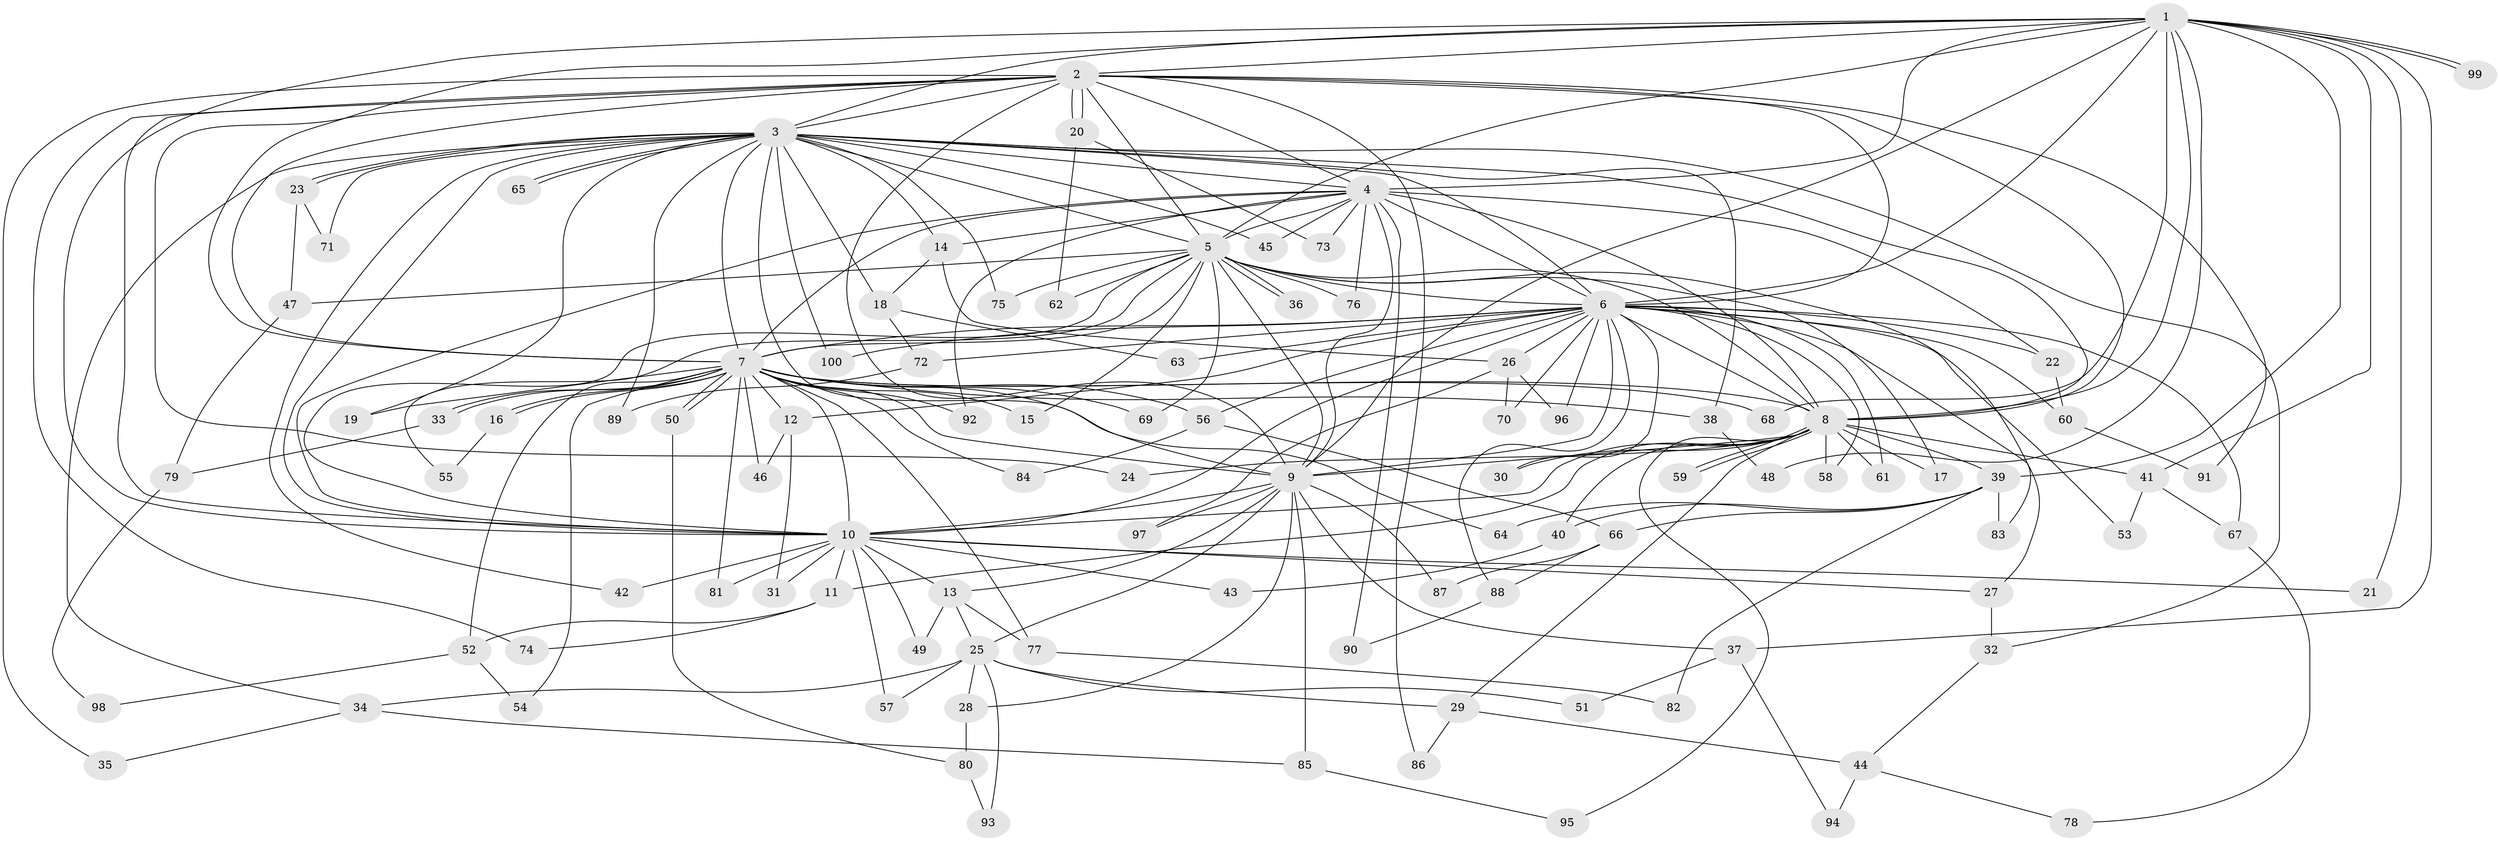 // coarse degree distribution, {12: 0.05, 14: 0.05, 9: 0.025, 18: 0.025, 23: 0.025, 3: 0.175, 4: 0.075, 5: 0.025, 2: 0.35, 6: 0.1, 1: 0.075, 11: 0.025}
// Generated by graph-tools (version 1.1) at 2025/49/03/04/25 22:49:29]
// undirected, 100 vertices, 225 edges
graph export_dot {
  node [color=gray90,style=filled];
  1;
  2;
  3;
  4;
  5;
  6;
  7;
  8;
  9;
  10;
  11;
  12;
  13;
  14;
  15;
  16;
  17;
  18;
  19;
  20;
  21;
  22;
  23;
  24;
  25;
  26;
  27;
  28;
  29;
  30;
  31;
  32;
  33;
  34;
  35;
  36;
  37;
  38;
  39;
  40;
  41;
  42;
  43;
  44;
  45;
  46;
  47;
  48;
  49;
  50;
  51;
  52;
  53;
  54;
  55;
  56;
  57;
  58;
  59;
  60;
  61;
  62;
  63;
  64;
  65;
  66;
  67;
  68;
  69;
  70;
  71;
  72;
  73;
  74;
  75;
  76;
  77;
  78;
  79;
  80;
  81;
  82;
  83;
  84;
  85;
  86;
  87;
  88;
  89;
  90;
  91;
  92;
  93;
  94;
  95;
  96;
  97;
  98;
  99;
  100;
  1 -- 2;
  1 -- 3;
  1 -- 4;
  1 -- 5;
  1 -- 6;
  1 -- 7;
  1 -- 8;
  1 -- 9;
  1 -- 10;
  1 -- 21;
  1 -- 37;
  1 -- 39;
  1 -- 41;
  1 -- 48;
  1 -- 68;
  1 -- 99;
  1 -- 99;
  2 -- 3;
  2 -- 4;
  2 -- 5;
  2 -- 6;
  2 -- 7;
  2 -- 8;
  2 -- 9;
  2 -- 10;
  2 -- 20;
  2 -- 20;
  2 -- 24;
  2 -- 35;
  2 -- 74;
  2 -- 86;
  2 -- 91;
  3 -- 4;
  3 -- 5;
  3 -- 6;
  3 -- 7;
  3 -- 8;
  3 -- 9;
  3 -- 10;
  3 -- 14;
  3 -- 18;
  3 -- 19;
  3 -- 23;
  3 -- 23;
  3 -- 32;
  3 -- 34;
  3 -- 38;
  3 -- 42;
  3 -- 45;
  3 -- 65;
  3 -- 65;
  3 -- 71;
  3 -- 75;
  3 -- 89;
  3 -- 100;
  4 -- 5;
  4 -- 6;
  4 -- 7;
  4 -- 8;
  4 -- 9;
  4 -- 10;
  4 -- 14;
  4 -- 22;
  4 -- 45;
  4 -- 73;
  4 -- 76;
  4 -- 90;
  4 -- 92;
  5 -- 6;
  5 -- 7;
  5 -- 8;
  5 -- 9;
  5 -- 10;
  5 -- 15;
  5 -- 17;
  5 -- 36;
  5 -- 36;
  5 -- 47;
  5 -- 55;
  5 -- 62;
  5 -- 69;
  5 -- 75;
  5 -- 76;
  5 -- 83;
  6 -- 7;
  6 -- 8;
  6 -- 9;
  6 -- 10;
  6 -- 12;
  6 -- 22;
  6 -- 26;
  6 -- 27;
  6 -- 30;
  6 -- 53;
  6 -- 56;
  6 -- 58;
  6 -- 60;
  6 -- 61;
  6 -- 63;
  6 -- 67;
  6 -- 70;
  6 -- 72;
  6 -- 88;
  6 -- 96;
  6 -- 100;
  7 -- 8;
  7 -- 9;
  7 -- 10;
  7 -- 12;
  7 -- 15;
  7 -- 16;
  7 -- 16;
  7 -- 19;
  7 -- 33;
  7 -- 33;
  7 -- 38;
  7 -- 46;
  7 -- 50;
  7 -- 50;
  7 -- 52;
  7 -- 54;
  7 -- 56;
  7 -- 64;
  7 -- 68;
  7 -- 69;
  7 -- 77;
  7 -- 81;
  7 -- 84;
  7 -- 92;
  8 -- 9;
  8 -- 10;
  8 -- 11;
  8 -- 17;
  8 -- 24;
  8 -- 29;
  8 -- 30;
  8 -- 39;
  8 -- 40;
  8 -- 41;
  8 -- 58;
  8 -- 59;
  8 -- 59;
  8 -- 61;
  8 -- 95;
  9 -- 10;
  9 -- 13;
  9 -- 25;
  9 -- 28;
  9 -- 37;
  9 -- 85;
  9 -- 87;
  9 -- 97;
  10 -- 11;
  10 -- 13;
  10 -- 21;
  10 -- 27;
  10 -- 31;
  10 -- 42;
  10 -- 43;
  10 -- 49;
  10 -- 57;
  10 -- 81;
  11 -- 52;
  11 -- 74;
  12 -- 31;
  12 -- 46;
  13 -- 25;
  13 -- 49;
  13 -- 77;
  14 -- 18;
  14 -- 26;
  16 -- 55;
  18 -- 63;
  18 -- 72;
  20 -- 62;
  20 -- 73;
  22 -- 60;
  23 -- 47;
  23 -- 71;
  25 -- 28;
  25 -- 29;
  25 -- 34;
  25 -- 51;
  25 -- 57;
  25 -- 93;
  26 -- 70;
  26 -- 96;
  26 -- 97;
  27 -- 32;
  28 -- 80;
  29 -- 44;
  29 -- 86;
  32 -- 44;
  33 -- 79;
  34 -- 35;
  34 -- 85;
  37 -- 51;
  37 -- 94;
  38 -- 48;
  39 -- 40;
  39 -- 64;
  39 -- 66;
  39 -- 82;
  39 -- 83;
  40 -- 43;
  41 -- 53;
  41 -- 67;
  44 -- 78;
  44 -- 94;
  47 -- 79;
  50 -- 80;
  52 -- 54;
  52 -- 98;
  56 -- 66;
  56 -- 84;
  60 -- 91;
  66 -- 87;
  66 -- 88;
  67 -- 78;
  72 -- 89;
  77 -- 82;
  79 -- 98;
  80 -- 93;
  85 -- 95;
  88 -- 90;
}
